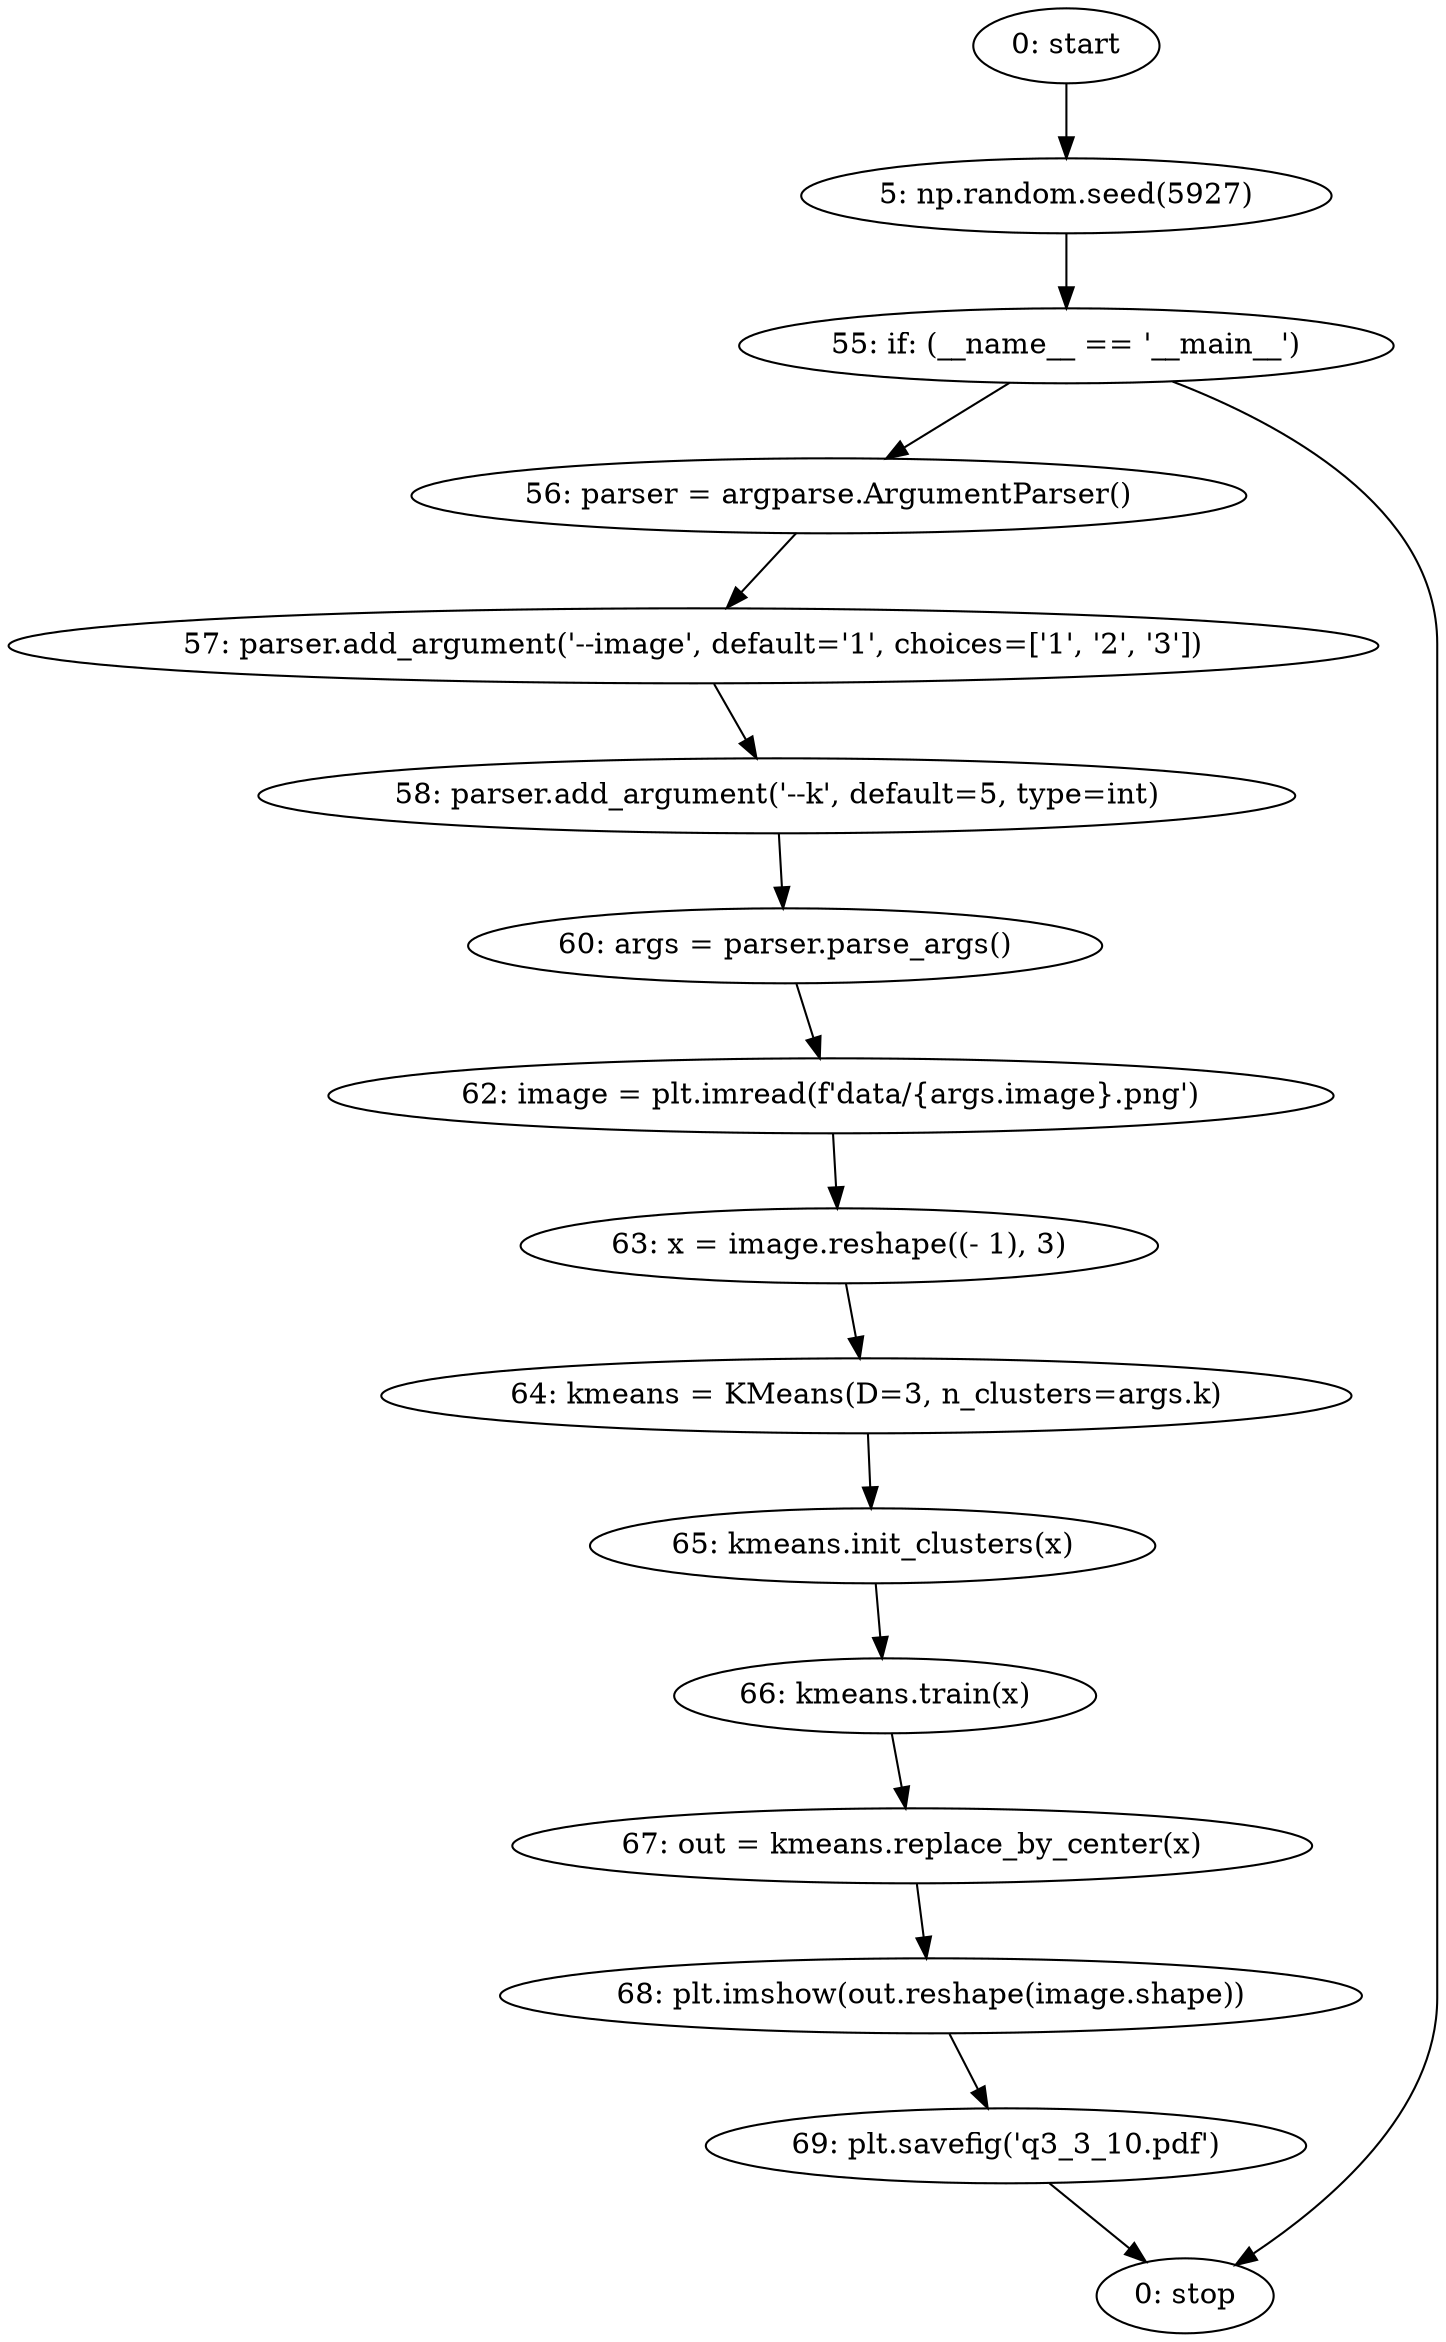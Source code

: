 strict digraph "" {
	node [label="\N"];
	0	 [label="0: start"];
	1	 [label="5: np.random.seed(5927)"];
	0 -> 1;
	2	 [label="55: if: (__name__ == '__main__')"];
	1 -> 2;
	3	 [label="56: parser = argparse.ArgumentParser()"];
	2 -> 3;
	15	 [label="0: stop"];
	2 -> 15;
	4	 [label="57: parser.add_argument('--image', default='1', choices=['1', '2', '3'])"];
	3 -> 4;
	5	 [label="58: parser.add_argument('--k', default=5, type=int)"];
	4 -> 5;
	6	 [label="60: args = parser.parse_args()"];
	5 -> 6;
	7	 [label="62: image = plt.imread(f'data/{args.image}.png')"];
	6 -> 7;
	8	 [label="63: x = image.reshape((- 1), 3)"];
	7 -> 8;
	9	 [label="64: kmeans = KMeans(D=3, n_clusters=args.k)"];
	8 -> 9;
	10	 [label="65: kmeans.init_clusters(x)"];
	9 -> 10;
	11	 [label="66: kmeans.train(x)"];
	10 -> 11;
	12	 [label="67: out = kmeans.replace_by_center(x)"];
	11 -> 12;
	13	 [label="68: plt.imshow(out.reshape(image.shape))"];
	12 -> 13;
	14	 [label="69: plt.savefig('q3_3_10.pdf')"];
	13 -> 14;
	14 -> 15;
}

